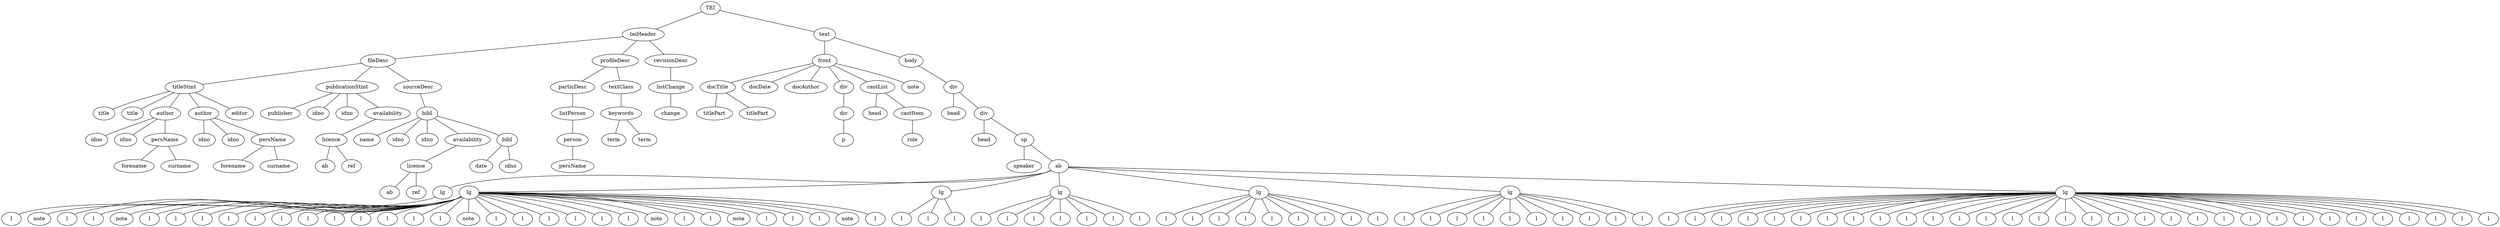 graph Tree {
	"t0" [label = "TEI"];
	"t1" [label = "teiHeader"];
	"t2" [label = "fileDesc"];
	"t3" [label = "titleStmt"];
	"t4" [label = "title"];
	"t5" [label = "title"];
	"t6" [label = "author"];
	"t7" [label = "idno"];
	"t8" [label = "idno"];
	"t9" [label = "persName"];
	"t10" [label = "forename"];
	"t11" [label = "surname"];
	"t12" [label = "author"];
	"t13" [label = "idno"];
	"t14" [label = "idno"];
	"t15" [label = "persName"];
	"t16" [label = "forename"];
	"t17" [label = "surname"];
	"t18" [label = "editor"];
	"t19" [label = "publicationStmt"];
	"t20" [label = "publisher"];
	"t21" [label = "idno"];
	"t22" [label = "idno"];
	"t23" [label = "availability"];
	"t24" [label = "licence"];
	"t25" [label = "ab"];
	"t26" [label = "ref"];
	"t27" [label = "sourceDesc"];
	"t28" [label = "bibl"];
	"t29" [label = "name"];
	"t30" [label = "idno"];
	"t31" [label = "idno"];
	"t32" [label = "availability"];
	"t33" [label = "licence"];
	"t34" [label = "ab"];
	"t35" [label = "ref"];
	"t36" [label = "bibl"];
	"t37" [label = "date"];
	"t38" [label = "idno"];
	"t39" [label = "profileDesc"];
	"t40" [label = "particDesc"];
	"t41" [label = "listPerson"];
	"t42" [label = "person"];
	"t43" [label = "persName"];
	"t44" [label = "textClass"];
	"t45" [label = "keywords"];
	"t46" [label = "term"];
	"t47" [label = "term"];
	"t48" [label = "revisionDesc"];
	"t49" [label = "listChange"];
	"t50" [label = "change"];
	"t51" [label = "text"];
	"t52" [label = "front"];
	"t53" [label = "docTitle"];
	"t54" [label = "titlePart"];
	"t55" [label = "titlePart"];
	"t56" [label = "docDate"];
	"t57" [label = "docAuthor"];
	"t58" [label = "div"];
	"t59" [label = "div"];
	"t60" [label = "p"];
	"t61" [label = "castList"];
	"t62" [label = "head"];
	"t63" [label = "castItem"];
	"t64" [label = "role"];
	"t65" [label = "note"];
	"t66" [label = "body"];
	"t67" [label = "div"];
	"t68" [label = "head"];
	"t69" [label = "div"];
	"t70" [label = "head"];
	"t71" [label = "sp"];
	"t72" [label = "speaker"];
	"t73" [label = "ab"];
	"t74" [label = "lg"];
	"t75" [label = "l"];
	"t76" [label = "lg"];
	"t77" [label = "note"];
	"t78" [label = "l"];
	"t79" [label = "l"];
	"t80" [label = "note"];
	"t81" [label = "l"];
	"t82" [label = "l"];
	"t83" [label = "l"];
	"t84" [label = "l"];
	"t85" [label = "l"];
	"t86" [label = "l"];
	"t87" [label = "l"];
	"t88" [label = "l"];
	"t89" [label = "l"];
	"t90" [label = "l"];
	"t91" [label = "l"];
	"t92" [label = "l"];
	"t93" [label = "note"];
	"t94" [label = "l"];
	"t95" [label = "l"];
	"t96" [label = "l"];
	"t97" [label = "l"];
	"t98" [label = "l"];
	"t99" [label = "l"];
	"t100" [label = "note"];
	"t101" [label = "l"];
	"t102" [label = "l"];
	"t103" [label = "note"];
	"t104" [label = "l"];
	"t105" [label = "l"];
	"t106" [label = "l"];
	"t107" [label = "note"];
	"t108" [label = "l"];
	"t109" [label = "lg"];
	"t110" [label = "l"];
	"t111" [label = "l"];
	"t112" [label = "l"];
	"t113" [label = "lg"];
	"t114" [label = "l"];
	"t115" [label = "l"];
	"t116" [label = "l"];
	"t117" [label = "l"];
	"t118" [label = "l"];
	"t119" [label = "l"];
	"t120" [label = "l"];
	"t121" [label = "lg"];
	"t122" [label = "l"];
	"t123" [label = "l"];
	"t124" [label = "l"];
	"t125" [label = "l"];
	"t126" [label = "l"];
	"t127" [label = "l"];
	"t128" [label = "l"];
	"t129" [label = "l"];
	"t130" [label = "l"];
	"t131" [label = "lg"];
	"t132" [label = "l"];
	"t133" [label = "l"];
	"t134" [label = "l"];
	"t135" [label = "l"];
	"t136" [label = "l"];
	"t137" [label = "l"];
	"t138" [label = "l"];
	"t139" [label = "l"];
	"t140" [label = "l"];
	"t141" [label = "l"];
	"t142" [label = "lg"];
	"t143" [label = "l"];
	"t144" [label = "l"];
	"t145" [label = "l"];
	"t146" [label = "l"];
	"t147" [label = "l"];
	"t148" [label = "l"];
	"t149" [label = "l"];
	"t150" [label = "l"];
	"t151" [label = "l"];
	"t152" [label = "l"];
	"t153" [label = "l"];
	"t154" [label = "l"];
	"t155" [label = "l"];
	"t156" [label = "l"];
	"t157" [label = "l"];
	"t158" [label = "l"];
	"t159" [label = "l"];
	"t160" [label = "l"];
	"t161" [label = "l"];
	"t162" [label = "l"];
	"t163" [label = "l"];
	"t164" [label = "l"];
	"t165" [label = "l"];
	"t166" [label = "l"];
	"t167" [label = "l"];
	"t168" [label = "l"];
	"t169" [label = "l"];
	"t170" [label = "l"];
	"t171" [label = "l"];
	"t172" [label = "l"];
	"t173" [label = "l"];
	"t174" [label = "l"];
	"t0" -- "t1";
	"t1" -- "t2";
	"t2" -- "t3";
	"t3" -- "t4";
	"t3" -- "t5";
	"t3" -- "t6";
	"t6" -- "t7";
	"t6" -- "t8";
	"t6" -- "t9";
	"t9" -- "t10";
	"t9" -- "t11";
	"t3" -- "t12";
	"t12" -- "t13";
	"t12" -- "t14";
	"t12" -- "t15";
	"t15" -- "t16";
	"t15" -- "t17";
	"t3" -- "t18";
	"t2" -- "t19";
	"t19" -- "t20";
	"t19" -- "t21";
	"t19" -- "t22";
	"t19" -- "t23";
	"t23" -- "t24";
	"t24" -- "t25";
	"t24" -- "t26";
	"t2" -- "t27";
	"t27" -- "t28";
	"t28" -- "t29";
	"t28" -- "t30";
	"t28" -- "t31";
	"t28" -- "t32";
	"t32" -- "t33";
	"t33" -- "t34";
	"t33" -- "t35";
	"t28" -- "t36";
	"t36" -- "t37";
	"t36" -- "t38";
	"t1" -- "t39";
	"t39" -- "t40";
	"t40" -- "t41";
	"t41" -- "t42";
	"t42" -- "t43";
	"t39" -- "t44";
	"t44" -- "t45";
	"t45" -- "t46";
	"t45" -- "t47";
	"t1" -- "t48";
	"t48" -- "t49";
	"t49" -- "t50";
	"t0" -- "t51";
	"t51" -- "t52";
	"t52" -- "t53";
	"t53" -- "t54";
	"t53" -- "t55";
	"t52" -- "t56";
	"t52" -- "t57";
	"t52" -- "t58";
	"t58" -- "t59";
	"t59" -- "t60";
	"t52" -- "t61";
	"t61" -- "t62";
	"t61" -- "t63";
	"t63" -- "t64";
	"t52" -- "t65";
	"t51" -- "t66";
	"t66" -- "t67";
	"t67" -- "t68";
	"t67" -- "t69";
	"t69" -- "t70";
	"t69" -- "t71";
	"t71" -- "t72";
	"t71" -- "t73";
	"t73" -- "t74";
	"t74" -- "t75";
	"t73" -- "t76";
	"t76" -- "t77";
	"t76" -- "t78";
	"t76" -- "t79";
	"t76" -- "t80";
	"t76" -- "t81";
	"t76" -- "t82";
	"t76" -- "t83";
	"t76" -- "t84";
	"t76" -- "t85";
	"t76" -- "t86";
	"t76" -- "t87";
	"t76" -- "t88";
	"t76" -- "t89";
	"t76" -- "t90";
	"t76" -- "t91";
	"t76" -- "t92";
	"t76" -- "t93";
	"t76" -- "t94";
	"t76" -- "t95";
	"t76" -- "t96";
	"t76" -- "t97";
	"t76" -- "t98";
	"t76" -- "t99";
	"t76" -- "t100";
	"t76" -- "t101";
	"t76" -- "t102";
	"t76" -- "t103";
	"t76" -- "t104";
	"t76" -- "t105";
	"t76" -- "t106";
	"t76" -- "t107";
	"t76" -- "t108";
	"t73" -- "t109";
	"t109" -- "t110";
	"t109" -- "t111";
	"t109" -- "t112";
	"t73" -- "t113";
	"t113" -- "t114";
	"t113" -- "t115";
	"t113" -- "t116";
	"t113" -- "t117";
	"t113" -- "t118";
	"t113" -- "t119";
	"t113" -- "t120";
	"t73" -- "t121";
	"t121" -- "t122";
	"t121" -- "t123";
	"t121" -- "t124";
	"t121" -- "t125";
	"t121" -- "t126";
	"t121" -- "t127";
	"t121" -- "t128";
	"t121" -- "t129";
	"t121" -- "t130";
	"t73" -- "t131";
	"t131" -- "t132";
	"t131" -- "t133";
	"t131" -- "t134";
	"t131" -- "t135";
	"t131" -- "t136";
	"t131" -- "t137";
	"t131" -- "t138";
	"t131" -- "t139";
	"t131" -- "t140";
	"t131" -- "t141";
	"t73" -- "t142";
	"t142" -- "t143";
	"t142" -- "t144";
	"t142" -- "t145";
	"t142" -- "t146";
	"t142" -- "t147";
	"t142" -- "t148";
	"t142" -- "t149";
	"t142" -- "t150";
	"t142" -- "t151";
	"t142" -- "t152";
	"t142" -- "t153";
	"t142" -- "t154";
	"t142" -- "t155";
	"t142" -- "t156";
	"t142" -- "t157";
	"t142" -- "t158";
	"t142" -- "t159";
	"t142" -- "t160";
	"t142" -- "t161";
	"t142" -- "t162";
	"t142" -- "t163";
	"t142" -- "t164";
	"t142" -- "t165";
	"t142" -- "t166";
	"t142" -- "t167";
	"t142" -- "t168";
	"t142" -- "t169";
	"t142" -- "t170";
	"t142" -- "t171";
	"t142" -- "t172";
	"t142" -- "t173";
	"t142" -- "t174";
}
